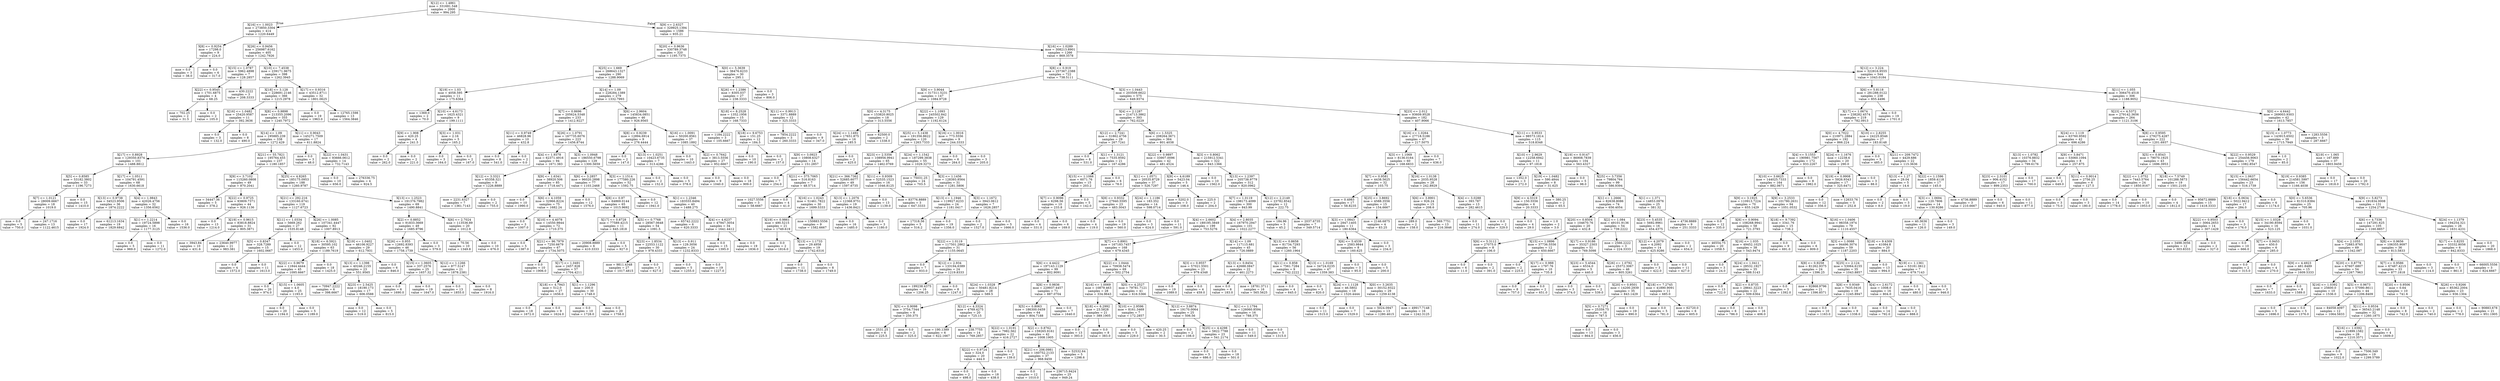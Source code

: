 digraph Tree {
node [shape=box] ;
0 [label="X[12] <= 1.4861\nmse = 331691.548\nsamples = 2000\nvalue = 994.295"] ;
1 [label="X[16] <= 1.0023\nmse = 273850.3304\nsamples = 414\nvalue = 1220.6449"] ;
0 -> 1 [labeldistance=2.5, labelangle=45, headlabel="True"] ;
2 [label="X[8] <= 0.9254\nmse = 17298.0\nsamples = 9\nvalue = 224.0"] ;
1 -> 2 ;
3 [label="mse = 0.0\nsamples = 3\nvalue = 38.0"] ;
2 -> 3 ;
4 [label="mse = 0.0\nsamples = 6\nvalue = 317.0"] ;
2 -> 4 ;
5 [label="X[26] <= 0.9456\nmse = 256987.6162\nsamples = 405\nvalue = 1242.7926"] ;
1 -> 5 ;
6 [label="X[15] <= 1.0787\nmse = 5962.4898\nsamples = 7\nvalue = 128.2857"] ;
5 -> 6 ;
7 [label="X[22] <= 0.9545\nmse = 1701.6875\nsamples = 4\nvalue = 68.25"] ;
6 -> 7 ;
8 [label="mse = 702.25\nsamples = 2\nvalue = 31.5"] ;
7 -> 8 ;
9 [label="mse = 0.0\nsamples = 2\nvalue = 105.0"] ;
7 -> 9 ;
10 [label="mse = 430.2222\nsamples = 3\nvalue = 208.3333"] ;
6 -> 10 ;
11 [label="X[10] <= 7.4538\nmse = 239171.9675\nsamples = 398\nvalue = 1262.3945"] ;
5 -> 11 ;
12 [label="X[18] <= 3.128\nmse = 228691.2146\nsamples = 366\nvalue = 1215.2978"] ;
11 -> 12 ;
13 [label="X[16] <= 1.0482\nmse = 25420.9587\nsamples = 11\nvalue = 392.3636"] ;
12 -> 13 ;
14 [label="mse = 0.0\nsamples = 3\nvalue = 132.0"] ;
13 -> 14 ;
15 [label="mse = 0.0\nsamples = 8\nvalue = 490.0"] ;
13 -> 15 ;
16 [label="X[8] <= 0.9898\nmse = 213355.2096\nsamples = 355\nvalue = 1240.7972"] ;
12 -> 16 ;
17 [label="X[14] <= 1.09\nmse = 195885.239\nsamples = 338\nvalue = 1272.429"] ;
16 -> 17 ;
18 [label="X[17] <= 0.8928\nmse = 129350.8374\nsamples = 101\nvalue = 1488.8812"] ;
17 -> 18 ;
19 [label="X[5] <= 0.8585\nmse = 53182.3802\nsamples = 33\nvalue = 1196.7273"] ;
18 -> 19 ;
20 [label="X[7] <= 1.0121\nmse = 28009.6667\nsamples = 18\nvalue = 1019.0"] ;
19 -> 20 ;
21 [label="mse = 0.0\nsamples = 5\nvalue = 750.0"] ;
20 -> 21 ;
22 [label="mse = 247.1716\nsamples = 13\nvalue = 1122.4615"] ;
20 -> 22 ;
23 [label="mse = 0.0\nsamples = 15\nvalue = 1410.0"] ;
19 -> 23 ;
24 [label="X[17] <= 1.0511\nmse = 104791.4591\nsamples = 68\nvalue = 1630.6618"] ;
18 -> 24 ;
25 [label="X[13] <= 0.9738\nmse = 34523.9506\nsamples = 36\nvalue = 1874.2222"] ;
24 -> 25 ;
26 [label="mse = 0.0\nsamples = 17\nvalue = 1924.0"] ;
25 -> 26 ;
27 [label="mse = 61213.1634\nsamples = 19\nvalue = 1829.6842"] ;
25 -> 27 ;
28 [label="X[4] <= 1.9843\nmse = 42026.4756\nsamples = 32\nvalue = 1356.6562"] ;
24 -> 28 ;
29 [label="X[1] <= 1.2214\nmse = 19724.5898\nsamples = 16\nvalue = 1177.3125"] ;
28 -> 29 ;
30 [label="mse = 0.0\nsamples = 5\nvalue = 969.0"] ;
29 -> 30 ;
31 [label="mse = 0.0\nsamples = 11\nvalue = 1272.0"] ;
29 -> 31 ;
32 [label="mse = 0.0\nsamples = 16\nvalue = 1536.0"] ;
28 -> 32 ;
33 [label="X[21] <= 55.7821\nmse = 195764.455\nsamples = 237\nvalue = 1180.1857"] ;
17 -> 33 ;
34 [label="X[9] <= 3.7102\nmse = 115260.0808\nsamples = 49\nvalue = 870.2041"] ;
33 -> 34 ;
35 [label="mse = 34447.36\nsamples = 5\nvalue = 378.2"] ;
34 -> 35 ;
36 [label="X[22] <= 0.9725\nmse = 93809.7371\nsamples = 44\nvalue = 926.1136"] ;
34 -> 36 ;
37 [label="mse = 0.0\nsamples = 13\nvalue = 1214.0"] ;
36 -> 37 ;
38 [label="X[19] <= 0.9615\nmse = 83818.8824\nsamples = 31\nvalue = 805.3871"] ;
36 -> 38 ;
39 [label="mse = 3943.84\nsamples = 10\nvalue = 431.6"] ;
38 -> 39 ;
40 [label="mse = 23640.9977\nsamples = 21\nvalue = 983.381"] ;
38 -> 40 ;
41 [label="X[25] <= 4.8265\nmse = 185175.0953\nsamples = 188\nvalue = 1260.9787"] ;
33 -> 41 ;
42 [label="X[21] <= 292.216\nmse = 133160.6741\nsamples = 119\nvalue = 1127.6723"] ;
41 -> 42 ;
43 [label="X[11] <= 1.0334\nmse = 5669.262\nsamples = 27\nvalue = 1535.8148"] ;
42 -> 43 ;
44 [label="X[5] <= 0.8347\nmse = 328.7289\nsamples = 15\nvalue = 1602.0667"] ;
43 -> 44 ;
45 [label="mse = 0.0\nsamples = 4\nvalue = 1572.0"] ;
44 -> 45 ;
46 [label="mse = 0.0\nsamples = 11\nvalue = 1613.0"] ;
44 -> 46 ;
47 [label="mse = 0.0\nsamples = 12\nvalue = 1453.0"] ;
43 -> 47 ;
48 [label="X[26] <= 1.0085\nmse = 107341.4447\nsamples = 92\nvalue = 1007.8913"] ;
42 -> 48 ;
49 [label="X[18] <= 6.5921\nmse = 30595.102\nsamples = 63\nvalue = 1189.7619"] ;
48 -> 49 ;
50 [label="X[22] <= 0.9679\nmse = 11844.4444\nsamples = 45\nvalue = 1095.6667"] ;
49 -> 50 ;
51 [label="mse = 0.0\nsamples = 20\nvalue = 974.0"] ;
50 -> 51 ;
52 [label="X[15] <= 1.0605\nmse = 4.0\nsamples = 25\nvalue = 1193.0"] ;
50 -> 52 ;
53 [label="mse = 0.0\nsamples = 20\nvalue = 1194.0"] ;
52 -> 53 ;
54 [label="mse = 0.0\nsamples = 5\nvalue = 1189.0"] ;
52 -> 54 ;
55 [label="mse = 0.0\nsamples = 18\nvalue = 1425.0"] ;
49 -> 55 ;
56 [label="X[19] <= 1.0402\nmse = 46106.9227\nsamples = 29\nvalue = 612.7931"] ;
48 -> 56 ;
57 [label="X[13] <= 1.1398\nmse = 40246.2155\nsamples = 23\nvalue = 551.9565"] ;
56 -> 57 ;
58 [label="mse = 70947.2222\nsamples = 6\nvalue = 398.6667"] ;
57 -> 58 ;
59 [label="X[23] <= 2.5425\nmse = 18190.173\nsamples = 17\nvalue = 606.0588"] ;
57 -> 59 ;
60 [label="mse = 0.0\nsamples = 12\nvalue = 519.0"] ;
59 -> 60 ;
61 [label="mse = 0.0\nsamples = 5\nvalue = 815.0"] ;
59 -> 61 ;
62 [label="mse = 0.0\nsamples = 6\nvalue = 846.0"] ;
56 -> 62 ;
63 [label="X[13] <= 1.2523\nmse = 191376.7982\nsamples = 69\nvalue = 1490.8841"] ;
41 -> 63 ;
64 [label="X[2] <= 0.8852\nmse = 91833.3669\nsamples = 49\nvalue = 1685.9796"] ;
63 -> 64 ;
65 [label="X[26] <= 0.955\nmse = 12692.8393\nsamples = 46\nvalue = 1758.1739"] ;
64 -> 65 ;
66 [label="X[15] <= 1.0605\nmse = 337.2576\nsamples = 25\nvalue = 1657.32"] ;
65 -> 66 ;
67 [label="mse = 0.0\nsamples = 6\nvalue = 1690.0"] ;
66 -> 67 ;
68 [label="mse = 0.0\nsamples = 19\nvalue = 1647.0"] ;
66 -> 68 ;
69 [label="X[12] <= 1.1266\nmse = 877.5147\nsamples = 21\nvalue = 1878.2381"] ;
65 -> 69 ;
70 [label="mse = 0.0\nsamples = 13\nvalue = 1855.0"] ;
69 -> 70 ;
71 [label="mse = 0.0\nsamples = 8\nvalue = 1916.0"] ;
69 -> 71 ;
72 [label="mse = 0.0\nsamples = 3\nvalue = 579.0"] ;
64 -> 72 ;
73 [label="X[6] <= 2.7024\nmse = 113536.89\nsamples = 20\nvalue = 1012.9"] ;
63 -> 73 ;
74 [label="mse = 70.56\nsamples = 10\nvalue = 1349.8"] ;
73 -> 74 ;
75 [label="mse = 0.0\nsamples = 10\nvalue = 676.0"] ;
73 -> 75 ;
76 [label="X[11] <= 0.9043\nmse = 145271.7509\nsamples = 17\nvalue = 611.8824"] ;
16 -> 76 ;
77 [label="mse = 0.0\nsamples = 3\nvalue = 48.0"] ;
76 -> 77 ;
78 [label="X[22] <= 1.0431\nmse = 93666.0612\nsamples = 14\nvalue = 732.7143"] ;
76 -> 78 ;
79 [label="mse = 0.0\nsamples = 10\nvalue = 656.0"] ;
78 -> 79 ;
80 [label="mse = 276336.75\nsamples = 4\nvalue = 924.5"] ;
78 -> 80 ;
81 [label="X[17] <= 0.9316\nmse = 43512.8711\nsamples = 32\nvalue = 1801.0625"] ;
11 -> 81 ;
82 [label="mse = 0.0\nsamples = 19\nvalue = 1963.0"] ;
81 -> 82 ;
83 [label="mse = 12765.1598\nsamples = 13\nvalue = 1564.3846"] ;
81 -> 83 ;
84 [label="X[9] <= 2.6327\nmse = 329925.1394\nsamples = 1586\nvalue = 935.21"] ;
0 -> 84 [labeldistance=2.5, labelangle=-45, headlabel="False"] ;
85 [label="X[20] <= 0.9636\nmse = 330789.3748\nsamples = 320\nvalue = 1195.7375"] ;
84 -> 85 ;
86 [label="X[25] <= 1.669\nmse = 268643.1327\nsamples = 290\nvalue = 1288.9069"] ;
85 -> 86 ;
87 [label="X[19] <= 1.03\nmse = 4058.595\nsamples = 11\nvalue = 175.6364"] ;
86 -> 87 ;
88 [label="mse = 1369.0\nsamples = 2\nvalue = 70.0"] ;
87 -> 88 ;
89 [label="X[10] <= 4.6173\nmse = 1625.4321\nsamples = 9\nvalue = 199.1111"] ;
87 -> 89 ;
90 [label="X[9] <= 1.908\nmse = 420.25\nsamples = 4\nvalue = 241.5"] ;
89 -> 90 ;
91 [label="mse = 0.0\nsamples = 2\nvalue = 262.0"] ;
90 -> 91 ;
92 [label="mse = 0.0\nsamples = 2\nvalue = 221.0"] ;
90 -> 92 ;
93 [label="X[3] <= 1.031\nmse = 2.16\nsamples = 5\nvalue = 165.2"] ;
89 -> 93 ;
94 [label="mse = 0.0\nsamples = 3\nvalue = 164.0"] ;
93 -> 94 ;
95 [label="mse = 0.0\nsamples = 2\nvalue = 167.0"] ;
93 -> 95 ;
96 [label="X[14] <= 1.09\nmse = 228284.1389\nsamples = 279\nvalue = 1332.7993"] ;
86 -> 96 ;
97 [label="X[7] <= 0.8696\nmse = 205624.5348\nsamples = 233\nvalue = 1412.9227"] ;
96 -> 97 ;
98 [label="X[11] <= 0.9749\nmse = 46828.96\nsamples = 10\nvalue = 432.8"] ;
97 -> 98 ;
99 [label="mse = 0.0\nsamples = 8\nvalue = 541.0"] ;
98 -> 99 ;
100 [label="mse = 0.0\nsamples = 2\nvalue = 0.0"] ;
98 -> 100 ;
101 [label="X[26] <= 1.0791\nmse = 167735.6076\nsamples = 223\nvalue = 1456.8744"] ;
97 -> 101 ;
102 [label="X[4] <= 1.9378\nmse = 62371.4916\nsamples = 94\nvalue = 1671.383"] ;
101 -> 102 ;
103 [label="X[12] <= 3.3321\nmse = 65358.321\nsamples = 9\nvalue = 1226.8889"] ;
102 -> 103 ;
104 [label="mse = 2231.6327\nsamples = 7\nvalue = 1361.7143"] ;
103 -> 104 ;
105 [label="mse = 0.0\nsamples = 2\nvalue = 755.0"] ;
103 -> 105 ;
106 [label="X[9] <= 1.6341\nmse = 38920.506\nsamples = 85\nvalue = 1718.4471"] ;
102 -> 106 ;
107 [label="mse = 0.0\nsamples = 10\nvalue = 1990.0"] ;
106 -> 107 ;
108 [label="X[6] <= 4.1059\nmse = 32966.8224\nsamples = 75\nvalue = 1682.24"] ;
106 -> 108 ;
109 [label="mse = 0.0\nsamples = 3\nvalue = 1007.0"] ;
108 -> 109 ;
110 [label="X[10] <= 4.4078\nmse = 14550.9844\nsamples = 72\nvalue = 1710.375"] ;
108 -> 110 ;
111 [label="mse = 0.0\nsamples = 5\nvalue = 1387.0"] ;
110 -> 111 ;
112 [label="X[21] <= 96.7979\nmse = 7250.6679\nsamples = 67\nvalue = 1734.5075"] ;
110 -> 112 ;
113 [label="mse = 0.0\nsamples = 10\nvalue = 1906.0"] ;
112 -> 113 ;
114 [label="X[17] <= 1.0491\nmse = 2457.928\nsamples = 57\nvalue = 1704.4211"] ;
112 -> 114 ;
115 [label="X[18] <= 4.7943\nmse = 512.0\nsamples = 27\nvalue = 1656.0"] ;
114 -> 115 ;
116 [label="mse = 0.0\nsamples = 18\nvalue = 1672.0"] ;
115 -> 116 ;
117 [label="mse = 0.0\nsamples = 9\nvalue = 1624.0"] ;
115 -> 117 ;
118 [label="X[1] <= 1.1296\nmse = 200.0\nsamples = 30\nvalue = 1748.0"] ;
114 -> 118 ;
119 [label="mse = 0.0\nsamples = 10\nvalue = 1728.0"] ;
118 -> 119 ;
120 [label="mse = 0.0\nsamples = 20\nvalue = 1758.0"] ;
118 -> 120 ;
121 [label="X[3] <= 1.0948\nmse = 186550.6798\nsamples = 129\nvalue = 1300.5659"] ;
101 -> 121 ;
122 [label="X[6] <= 3.2857\nmse = 96020.2898\nsamples = 77\nvalue = 1103.2468"] ;
121 -> 122 ;
123 [label="mse = 0.0\nsamples = 12\nvalue = 1576.0"] ;
122 -> 123 ;
124 [label="X[8] <= 0.97\nmse = 64869.0144\nsamples = 65\nvalue = 1015.9692"] ;
122 -> 124 ;
125 [label="X[17] <= 0.8728\nmse = 77589.4215\nsamples = 11\nvalue = 645.1818"] ;
124 -> 125 ;
126 [label="mse = 20908.8889\nsamples = 6\nvalue = 410.3333"] ;
125 -> 126 ;
127 [label="mse = 0.0\nsamples = 5\nvalue = 927.0"] ;
125 -> 127 ;
128 [label="X[5] <= 0.7768\nmse = 28567.0648\nsamples = 54\nvalue = 1091.5"] ;
124 -> 128 ;
129 [label="X[23] <= 1.8534\nmse = 22553.1122\nsamples = 30\nvalue = 978.4333"] ;
128 -> 129 ;
130 [label="mse = 9811.4348\nsamples = 27\nvalue = 1017.4815"] ;
129 -> 130 ;
131 [label="mse = 0.0\nsamples = 3\nvalue = 627.0"] ;
129 -> 131 ;
132 [label="X[13] <= 0.911\nmse = 129.3056\nsamples = 24\nvalue = 1232.8333"] ;
128 -> 132 ;
133 [label="mse = 0.0\nsamples = 5\nvalue = 1255.0"] ;
132 -> 133 ;
134 [label="mse = 0.0\nsamples = 19\nvalue = 1227.0"] ;
132 -> 134 ;
135 [label="X[3] <= 1.1514\nmse = 177580.226\nsamples = 52\nvalue = 1592.75"] ;
121 -> 135 ;
136 [label="mse = 0.0\nsamples = 12\nvalue = 1941.0"] ;
135 -> 136 ;
137 [label="X[1] <= 1.2346\nmse = 183555.8494\nsamples = 40\nvalue = 1488.275"] ;
135 -> 137 ;
138 [label="mse = 65742.2222\nsamples = 6\nvalue = 620.3333"] ;
137 -> 138 ;
139 [label="X[4] <= 4.6237\nmse = 47947.3054\nsamples = 34\nvalue = 1641.4412"] ;
137 -> 139 ;
140 [label="mse = 0.0\nsamples = 15\nvalue = 1395.0"] ;
139 -> 140 ;
141 [label="mse = 0.0\nsamples = 19\nvalue = 1836.0"] ;
139 -> 141 ;
142 [label="X[6] <= 2.9604\nmse = 145834.0851\nsamples = 46\nvalue = 926.9565"] ;
96 -> 142 ;
143 [label="X[8] <= 0.9239\nmse = 12894.6914\nsamples = 9\nvalue = 276.4444"] ;
142 -> 143 ;
144 [label="mse = 0.0\nsamples = 2\nvalue = 147.0"] ;
143 -> 144 ;
145 [label="X[13] <= 1.0251\nmse = 10423.6735\nsamples = 7\nvalue = 313.4286"] ;
143 -> 145 ;
146 [label="mse = 0.0\nsamples = 2\nvalue = 152.0"] ;
145 -> 146 ;
147 [label="mse = 0.0\nsamples = 5\nvalue = 378.0"] ;
145 -> 147 ;
148 [label="X[16] <= 1.0091\nmse = 50200.8561\nsamples = 37\nvalue = 1085.1892"] ;
142 -> 148 ;
149 [label="mse = 0.0\nsamples = 10\nvalue = 1443.0"] ;
148 -> 149 ;
150 [label="X[2] <= 0.7642\nmse = 3813.5556\nsamples = 27\nvalue = 952.6667"] ;
148 -> 150 ;
151 [label="mse = 0.0\nsamples = 9\nvalue = 1040.0"] ;
150 -> 151 ;
152 [label="mse = 0.0\nsamples = 18\nvalue = 909.0"] ;
150 -> 152 ;
153 [label="X[0] <= 5.3639\nmse = 36476.6233\nsamples = 30\nvalue = 295.1"] ;
85 -> 153 ;
154 [label="X[26] <= 1.2386\nmse = 8305.037\nsamples = 27\nvalue = 238.3333"] ;
153 -> 154 ;
155 [label="X[18] <= 8.2528\nmse = 1352.1956\nsamples = 15\nvalue = 168.7333"] ;
154 -> 155 ;
156 [label="mse = 1184.2222\nsamples = 3\nvalue = 105.6667"] ;
155 -> 156 ;
157 [label="X[18] <= 9.6753\nmse = 151.25\nsamples = 12\nvalue = 184.5"] ;
155 -> 157 ;
158 [label="mse = 0.0\nsamples = 10\nvalue = 190.0"] ;
157 -> 158 ;
159 [label="mse = 0.0\nsamples = 2\nvalue = 157.0"] ;
157 -> 159 ;
160 [label="X[11] <= 0.9913\nmse = 3371.8889\nsamples = 12\nvalue = 325.3333"] ;
154 -> 160 ;
161 [label="mse = 7854.2222\nsamples = 3\nvalue = 260.3333"] ;
160 -> 161 ;
162 [label="mse = 0.0\nsamples = 9\nvalue = 347.0"] ;
160 -> 162 ;
163 [label="mse = 0.0\nsamples = 3\nvalue = 806.0"] ;
153 -> 163 ;
164 [label="X[16] <= 1.0289\nmse = 308213.8901\nsamples = 1266\nvalue = 869.3578"] ;
84 -> 164 ;
165 [label="X[8] <= 0.919\nmse = 257367.2388\nsamples = 722\nvalue = 738.5111"] ;
164 -> 165 ;
166 [label="X[9] <= 3.9044\nmse = 317311.5231\nsamples = 147\nvalue = 1084.9728"] ;
165 -> 166 ;
167 [label="X[0] <= 4.3175\nmse = 153820.8025\nsamples = 18\nvalue = 313.5556"] ;
166 -> 167 ;
168 [label="X[24] <= 1.1492\nmse = 17651.875\nsamples = 16\nvalue = 185.5"] ;
167 -> 168 ;
169 [label="X[9] <= 3.0923\nmse = 10808.6327\nsamples = 14\nvalue = 151.2857"] ;
168 -> 169 ;
170 [label="mse = 0.0\nsamples = 7\nvalue = 254.0"] ;
169 -> 170 ;
171 [label="X[21] <= 375.7065\nmse = 516.8163\nsamples = 7\nvalue = 48.5714"] ;
169 -> 171 ;
172 [label="mse = 1027.5556\nsamples = 3\nvalue = 58.6667"] ;
171 -> 172 ;
173 [label="mse = 0.0\nsamples = 4\nvalue = 41.0"] ;
171 -> 173 ;
174 [label="mse = 0.0\nsamples = 2\nvalue = 425.0"] ;
168 -> 174 ;
175 [label="mse = 62500.0\nsamples = 2\nvalue = 1338.0"] ;
167 -> 175 ;
176 [label="X[22] <= 1.1093\nmse = 245502.842\nsamples = 129\nvalue = 1192.6124"] ;
166 -> 176 ;
177 [label="X[25] <= 5.1438\nmse = 191356.8622\nsamples = 120\nvalue = 1263.7333"] ;
176 -> 177 ;
178 [label="X[23] <= 2.5356\nmse = 108956.9941\nsamples = 65\nvalue = 1462.0769"] ;
177 -> 178 ;
179 [label="X[21] <= 366.7362\nmse = 52685.6077\nsamples = 49\nvalue = 1597.6735"] ;
178 -> 179 ;
180 [label="X[16] <= 1.0243\nmse = 51461.7822\nsamples = 30\nvalue = 1699.5333"] ;
179 -> 180 ;
181 [label="X[19] <= 0.9861\nmse = 490.5215\nsamples = 21\nvalue = 1749.619"] ;
180 -> 181 ;
182 [label="mse = 0.0\nsamples = 2\nvalue = 1816.0"] ;
181 -> 182 ;
183 [label="X[13] <= 1.1733\nmse = 29.4958\nsamples = 19\nvalue = 1742.6316"] ;
181 -> 183 ;
184 [label="mse = 0.0\nsamples = 11\nvalue = 1738.0"] ;
183 -> 184 ;
185 [label="mse = 0.0\nsamples = 8\nvalue = 1749.0"] ;
183 -> 185 ;
186 [label="mse = 150883.5556\nsamples = 9\nvalue = 1582.6667"] ;
180 -> 186 ;
187 [label="X[13] <= 1.2076\nmse = 12368.9751\nsamples = 19\nvalue = 1436.8421"] ;
179 -> 187 ;
188 [label="mse = 0.0\nsamples = 16\nvalue = 1485.0"] ;
187 -> 188 ;
189 [label="mse = 0.0\nsamples = 3\nvalue = 1180.0"] ;
187 -> 189 ;
190 [label="X[11] <= 0.9309\nmse = 52535.1523\nsamples = 16\nvalue = 1046.8125"] ;
178 -> 190 ;
191 [label="mse = 0.0\nsamples = 13\nvalue = 1139.0"] ;
190 -> 191 ;
192 [label="mse = 83776.8889\nsamples = 3\nvalue = 647.3333"] ;
190 -> 192 ;
193 [label="X[24] <= 1.1542\nmse = 187299.3838\nsamples = 55\nvalue = 1029.3273"] ;
177 -> 193 ;
194 [label="mse = 75031.25\nsamples = 24\nvalue = 703.5"] ;
193 -> 194 ;
195 [label="X[3] <= 1.1456\nmse = 128393.8564\nsamples = 31\nvalue = 1281.5806"] ;
193 -> 195 ;
196 [label="X[13] <= 1.1946\nmse = 119927.6233\nsamples = 24\nvalue = 1181.0417"] ;
195 -> 196 ;
197 [label="mse = 17318.56\nsamples = 5\nvalue = 516.2"] ;
196 -> 197 ;
198 [label="mse = 0.0\nsamples = 19\nvalue = 1356.0"] ;
196 -> 198 ;
199 [label="X[3] <= 1.1672\nmse = 3943.0612\nsamples = 7\nvalue = 1626.2857"] ;
195 -> 199 ;
200 [label="mse = 0.0\nsamples = 2\nvalue = 1527.0"] ;
199 -> 200 ;
201 [label="mse = 0.0\nsamples = 5\nvalue = 1666.0"] ;
199 -> 201 ;
202 [label="X[16] <= 1.0016\nmse = 773.5556\nsamples = 9\nvalue = 244.3333"] ;
176 -> 202 ;
203 [label="mse = 0.0\nsamples = 6\nvalue = 264.0"] ;
202 -> 203 ;
204 [label="mse = 0.0\nsamples = 3\nvalue = 205.0"] ;
202 -> 204 ;
205 [label="X[3] <= 1.0443\nmse = 203509.6622\nsamples = 575\nvalue = 649.9374"] ;
165 -> 205 ;
206 [label="X[4] <= 2.1287\nmse = 214713.3862\nsamples = 393\nvalue = 762.0229"] ;
205 -> 206 ;
207 [label="X[12] <= 2.7241\nmse = 31862.4756\nsamples = 29\nvalue = 267.7241"] ;
206 -> 207 ;
208 [label="mse = 0.0\nsamples = 8\nvalue = 531.0"] ;
207 -> 208 ;
209 [label="X[1] <= 1.3121\nmse = 7535.9592\nsamples = 21\nvalue = 167.4286"] ;
207 -> 209 ;
210 [label="X[15] <= 1.1066\nmse = 6071.76\nsamples = 15\nvalue = 203.2"] ;
209 -> 210 ;
211 [label="X[7] <= 0.9096\nmse = 6298.56\nsamples = 10\nvalue = 233.8"] ;
210 -> 211 ;
212 [label="mse = 0.0\nsamples = 4\nvalue = 331.0"] ;
211 -> 212 ;
213 [label="mse = 0.0\nsamples = 6\nvalue = 169.0"] ;
211 -> 213 ;
214 [label="mse = 0.0\nsamples = 5\nvalue = 142.0"] ;
210 -> 214 ;
215 [label="mse = 0.0\nsamples = 6\nvalue = 78.0"] ;
209 -> 215 ;
216 [label="X[6] <= 1.5325\nmse = 208264.3671\nsamples = 364\nvalue = 801.4038"] ;
206 -> 216 ;
217 [label="X[22] <= 0.9897\nmse = 33907.0096\nsamples = 42\nvalue = 481.4524"] ;
216 -> 217 ;
218 [label="X[1] <= 1.0571\nmse = 20535.8729\nsamples = 37\nvalue = 526.7297"] ;
217 -> 218 ;
219 [label="X[8] <= 0.9332\nmse = 27940.5595\nsamples = 23\nvalue = 483.3043"] ;
218 -> 219 ;
220 [label="mse = 0.0\nsamples = 4\nvalue = 119.0"] ;
219 -> 220 ;
221 [label="mse = 0.0\nsamples = 19\nvalue = 560.0"] ;
219 -> 221 ;
222 [label="X[24] <= 1.1186\nmse = 183.352\nsamples = 14\nvalue = 598.0714"] ;
218 -> 222 ;
223 [label="mse = 0.0\nsamples = 3\nvalue = 624.0"] ;
222 -> 223 ;
224 [label="mse = 0.0\nsamples = 11\nvalue = 591.0"] ;
222 -> 224 ;
225 [label="X[9] <= 4.6189\nmse = 5423.04\nsamples = 5\nvalue = 146.4"] ;
217 -> 225 ;
226 [label="mse = 5202.0\nsamples = 3\nvalue = 108.0"] ;
225 -> 226 ;
227 [label="mse = 225.0\nsamples = 2\nvalue = 204.0"] ;
225 -> 227 ;
228 [label="X[3] <= 0.8062\nmse = 215912.5341\nsamples = 322\nvalue = 843.1366"] ;
216 -> 228 ;
229 [label="mse = 0.0\nsamples = 10\nvalue = 1562.0"] ;
228 -> 229 ;
230 [label="X[13] <= 1.2397\nmse = 205738.9779\nsamples = 312\nvalue = 820.0962"] ;
228 -> 230 ;
231 [label="X[7] <= 1.0119\nmse = 198173.4099\nsamples = 300\nvalue = 843.99"] ;
230 -> 231 ;
232 [label="X[4] <= 2.6602\nmse = 189195.3849\nsamples = 199\nvalue = 753.5276"] ;
231 -> 232 ;
233 [label="X[22] <= 1.0119\nmse = 117501.2862\nsamples = 31\nvalue = 1155.0645"] ;
232 -> 233 ;
234 [label="mse = 0.0\nsamples = 7\nvalue = 933.0"] ;
233 -> 234 ;
235 [label="X[12] <= 2.934\nmse = 133194.6389\nsamples = 24\nvalue = 1219.8333"] ;
233 -> 235 ;
236 [label="mse = 199238.4375\nsamples = 16\nvalue = 1206.25"] ;
235 -> 236 ;
237 [label="mse = 0.0\nsamples = 8\nvalue = 1247.0"] ;
235 -> 237 ;
238 [label="X[7] <= 0.8901\nmse = 167183.7457\nsamples = 168\nvalue = 679.4345"] ;
232 -> 238 ;
239 [label="X[6] <= 4.4422\nmse = 197143.1129\nsamples = 99\nvalue = 802.9091"] ;
238 -> 239 ;
240 [label="X[24] <= 1.0328\nmse = 50481.8214\nsamples = 28\nvalue = 589.5"] ;
239 -> 240 ;
241 [label="X[5] <= 0.9098\nmse = 3754.7344\nsamples = 8\nvalue = 250.375"] ;
240 -> 241 ;
242 [label="mse = 2531.25\nsamples = 6\nvalue = 225.5"] ;
241 -> 242 ;
243 [label="mse = 0.0\nsamples = 2\nvalue = 325.0"] ;
241 -> 243 ;
244 [label="X[12] <= 4.3324\nmse = 4769.4275\nsamples = 20\nvalue = 725.15"] ;
240 -> 244 ;
245 [label="mse = 190.1389\nsamples = 6\nvalue = 622.1667"] ;
244 -> 245 ;
246 [label="mse = 238.7755\nsamples = 14\nvalue = 769.2857"] ;
244 -> 246 ;
247 [label="X[8] <= 0.9836\nmse = 229937.4457\nsamples = 71\nvalue = 887.0704"] ;
239 -> 247 ;
248 [label="X[5] <= 0.8063\nmse = 186300.0459\nsamples = 64\nvalue = 804.7188"] ;
247 -> 248 ;
249 [label="X[22] <= 1.0191\nmse = 7982.562\nsamples = 22\nvalue = 416.2727"] ;
248 -> 249 ;
250 [label="X[22] <= 0.9724\nmse = 324.0\nsamples = 20\nvalue = 444.0"] ;
249 -> 250 ;
251 [label="mse = 0.0\nsamples = 2\nvalue = 498.0"] ;
250 -> 251 ;
252 [label="mse = 0.0\nsamples = 18\nvalue = 438.0"] ;
250 -> 252 ;
253 [label="mse = 0.0\nsamples = 2\nvalue = 139.0"] ;
249 -> 253 ;
254 [label="X[2] <= 0.8762\nmse = 159265.9161\nsamples = 42\nvalue = 1008.1905"] ;
248 -> 254 ;
255 [label="X[21] <= 206.0981\nmse = 160752.2133\nsamples = 37\nvalue = 968.9459"] ;
254 -> 255 ;
256 [label="mse = 0.0\nsamples = 12\nvalue = 1010.0"] ;
255 -> 256 ;
257 [label="mse = 236715.9424\nsamples = 25\nvalue = 949.24"] ;
255 -> 257 ;
258 [label="mse = 52532.64\nsamples = 5\nvalue = 1298.6"] ;
254 -> 258 ;
259 [label="mse = 0.0\nsamples = 7\nvalue = 1640.0"] ;
247 -> 259 ;
260 [label="X[22] <= 1.0444\nmse = 70938.5474\nsamples = 69\nvalue = 502.2754"] ;
238 -> 260 ;
261 [label="X[16] <= 1.0069\nmse = 10879.463\nsamples = 28\nvalue = 334.9643"] ;
260 -> 261 ;
262 [label="X[18] <= 6.2992\nmse = 23.5828\nsamples = 21\nvalue = 389.1905"] ;
261 -> 262 ;
263 [label="mse = 0.0\nsamples = 13\nvalue = 393.0"] ;
262 -> 263 ;
264 [label="mse = 0.0\nsamples = 8\nvalue = 383.0"] ;
262 -> 264 ;
265 [label="X[10] <= 2.9596\nmse = 8161.3469\nsamples = 7\nvalue = 172.2857"] ;
261 -> 265 ;
266 [label="mse = 0.0\nsamples = 5\nvalue = 229.0"] ;
265 -> 266 ;
267 [label="mse = 420.25\nsamples = 2\nvalue = 30.5"] ;
265 -> 267 ;
268 [label="X[0] <= 4.2527\nmse = 79781.7121\nsamples = 41\nvalue = 616.5366"] ;
260 -> 268 ;
269 [label="X[12] <= 3.8874\nmse = 19170.0064\nsamples = 25\nvalue = 506.56"] ;
268 -> 269 ;
270 [label="mse = 0.0\nsamples = 2\nvalue = 108.0"] ;
269 -> 270 ;
271 [label="X[25] <= 4.4298\nmse = 5822.7788\nsamples = 23\nvalue = 541.2174"] ;
269 -> 271 ;
272 [label="mse = 0.0\nsamples = 5\nvalue = 686.0"] ;
271 -> 272 ;
273 [label="mse = 0.0\nsamples = 18\nvalue = 501.0"] ;
271 -> 273 ;
274 [label="X[1] <= 1.1794\nmse = 126060.8594\nsamples = 16\nvalue = 788.375"] ;
268 -> 274 ;
275 [label="mse = 0.0\nsamples = 11\nvalue = 549.0"] ;
274 -> 275 ;
276 [label="mse = 0.0\nsamples = 5\nvalue = 1315.0"] ;
274 -> 276 ;
277 [label="X[4] <= 2.8035\nmse = 167970.2947\nsamples = 101\nvalue = 1022.2277"] ;
231 -> 277 ;
278 [label="X[14] <= 1.09\nmse = 117115.681\nsamples = 45\nvalue = 726.0889"] ;
277 -> 278 ;
279 [label="X[3] <= 0.9557\nmse = 57021.5501\nsamples = 23\nvalue = 979.4348"] ;
278 -> 279 ;
280 [label="mse = 0.0\nsamples = 19\nvalue = 1089.0"] ;
279 -> 280 ;
281 [label="mse = 0.0\nsamples = 4\nvalue = 459.0"] ;
279 -> 281 ;
282 [label="X[13] <= 0.8454\nmse = 42688.0847\nsamples = 22\nvalue = 461.2273"] ;
278 -> 282 ;
283 [label="mse = 0.0\nsamples = 6\nvalue = 183.0"] ;
282 -> 283 ;
284 [label="mse = 18781.3711\nsamples = 16\nvalue = 565.5625"] ;
282 -> 284 ;
285 [label="X[13] <= 0.8658\nmse = 81734.7293\nsamples = 56\nvalue = 1260.1964"] ;
277 -> 285 ;
286 [label="X[11] <= 0.858\nmse = 7561.7284\nsamples = 9\nvalue = 742.2222"] ;
285 -> 286 ;
287 [label="mse = 0.0\nsamples = 4\nvalue = 645.0"] ;
286 -> 287 ;
288 [label="mse = 0.0\nsamples = 5\nvalue = 820.0"] ;
286 -> 288 ;
289 [label="X[13] <= 1.0169\nmse = 34724.0235\nsamples = 47\nvalue = 1359.383"] ;
285 -> 289 ;
290 [label="X[24] <= 1.1128\nmse = 46.5802\nsamples = 18\nvalue = 1520.4444"] ;
289 -> 290 ;
291 [label="mse = 0.0\nsamples = 11\nvalue = 1515.0"] ;
290 -> 291 ;
292 [label="mse = 0.0\nsamples = 7\nvalue = 1529.0"] ;
290 -> 292 ;
293 [label="X[0] <= 3.2635\nmse = 30152.9322\nsamples = 29\nvalue = 1259.4138"] ;
289 -> 293 ;
294 [label="mse = 5024.0947\nsamples = 13\nvalue = 1280.4615"] ;
293 -> 294 ;
295 [label="mse = 49917.7148\nsamples = 16\nvalue = 1242.3125"] ;
293 -> 295 ;
296 [label="X[12] <= 2.2149\nmse = 23782.8542\nsamples = 12\nvalue = 222.75"] ;
230 -> 296 ;
297 [label="mse = 184.96\nsamples = 5\nvalue = 45.2"] ;
296 -> 297 ;
298 [label="mse = 2037.6735\nsamples = 7\nvalue = 349.5714"] ;
296 -> 298 ;
299 [label="X[23] <= 2.012\nmse = 93609.9528\nsamples = 182\nvalue = 407.9066"] ;
205 -> 299 ;
300 [label="X[16] <= 1.0264\nmse = 27718.5186\nsamples = 67\nvalue = 217.5075"] ;
299 -> 300 ;
301 [label="X[3] <= 1.1069\nmse = 8136.0164\nsamples = 60\nvalue = 168.6833"] ;
300 -> 301 ;
302 [label="X[7] <= 0.9581\nmse = 4438.5625\nsamples = 32\nvalue = 103.75"] ;
301 -> 302 ;
303 [label="mse = 0.4983\nsamples = 17\nvalue = 58.8235"] ;
302 -> 303 ;
304 [label="X[25] <= 3.8692\nmse = 4588.3556\nsamples = 15\nvalue = 154.6667"] ;
302 -> 304 ;
305 [label="X[3] <= 1.0843\nmse = 2947.1405\nsamples = 11\nvalue = 180.6364"] ;
304 -> 305 ;
306 [label="X[6] <= 5.4539\nmse = 2583.9844\nsamples = 8\nvalue = 160.625"] ;
305 -> 306 ;
307 [label="mse = 0.0\nsamples = 3\nvalue = 95.0"] ;
306 -> 307 ;
308 [label="mse = 0.0\nsamples = 5\nvalue = 200.0"] ;
306 -> 308 ;
309 [label="mse = 0.0\nsamples = 3\nvalue = 234.0"] ;
305 -> 309 ;
310 [label="mse = 2146.6875\nsamples = 4\nvalue = 83.25"] ;
304 -> 310 ;
311 [label="X[16] <= 1.0138\nmse = 2035.9528\nsamples = 28\nvalue = 242.8929"] ;
301 -> 311 ;
312 [label="X[6] <= 3.8901\nmse = 926.24\nsamples = 15\nvalue = 208.6"] ;
311 -> 312 ;
313 [label="mse = 289.0\nsamples = 2\nvalue = 158.0"] ;
312 -> 313 ;
314 [label="mse = 569.7751\nsamples = 13\nvalue = 216.3846"] ;
312 -> 314 ;
315 [label="X[4] <= 3.0288\nmse = 393.787\nsamples = 13\nvalue = 282.4615"] ;
311 -> 315 ;
316 [label="mse = 0.0\nsamples = 11\nvalue = 274.0"] ;
315 -> 316 ;
317 [label="mse = 0.0\nsamples = 2\nvalue = 329.0"] ;
315 -> 317 ;
318 [label="mse = 0.0\nsamples = 7\nvalue = 636.0"] ;
300 -> 318 ;
319 [label="X[11] <= 0.9533\nmse = 98573.1814\nsamples = 115\nvalue = 518.8348"] ;
299 -> 319 ;
320 [label="X[10] <= 2.9629\nmse = 12258.6942\nsamples = 11\nvalue = 97.1818"] ;
319 -> 320 ;
321 [label="mse = 1352.0\nsamples = 3\nvalue = 272.0"] ;
320 -> 321 ;
322 [label="X[19] <= 1.0482\nmse = 590.4844\nsamples = 8\nvalue = 31.625"] ;
320 -> 322 ;
323 [label="X[9] <= 4.3319\nmse = 150.5556\nsamples = 6\nvalue = 20.3333"] ;
322 -> 323 ;
324 [label="mse = 0.0\nsamples = 4\nvalue = 29.0"] ;
323 -> 324 ;
325 [label="mse = 1.0\nsamples = 2\nvalue = 3.0"] ;
323 -> 325 ;
326 [label="mse = 380.25\nsamples = 2\nvalue = 65.5"] ;
322 -> 326 ;
327 [label="X[19] <= 0.9147\nmse = 86908.7839\nsamples = 104\nvalue = 563.4327"] ;
319 -> 327 ;
328 [label="mse = 0.0\nsamples = 5\nvalue = 98.0"] ;
327 -> 328 ;
329 [label="X[25] <= 3.7356\nmse = 79804.764\nsamples = 99\nvalue = 586.9394"] ;
327 -> 329 ;
330 [label="X[1] <= 1.2666\nmse = 82638.8086\nsamples = 74\nvalue = 656.4054"] ;
329 -> 330 ;
331 [label="X[20] <= 0.8504\nmse = 104670.76\nsamples = 20\nvalue = 432.8"] ;
330 -> 331 ;
332 [label="X[6] <= 5.3112\nmse = 27075.0\nsamples = 8\nvalue = 106.0"] ;
331 -> 332 ;
333 [label="mse = 0.0\nsamples = 6\nvalue = 11.0"] ;
332 -> 333 ;
334 [label="mse = 0.0\nsamples = 2\nvalue = 391.0"] ;
332 -> 334 ;
335 [label="X[15] <= 1.0896\nmse = 37736.5556\nsamples = 12\nvalue = 650.6667"] ;
331 -> 335 ;
336 [label="mse = 0.0\nsamples = 2\nvalue = 225.0"] ;
335 -> 336 ;
337 [label="X[17] <= 0.988\nmse = 1797.76\nsamples = 10\nvalue = 735.8"] ;
335 -> 337 ;
338 [label="mse = 0.0\nsamples = 8\nvalue = 757.0"] ;
337 -> 338 ;
339 [label="mse = 0.0\nsamples = 2\nvalue = 651.0"] ;
337 -> 339 ;
340 [label="X[2] <= 1.084\nmse = 49101.9136\nsamples = 54\nvalue = 739.2222"] ;
330 -> 340 ;
341 [label="X[17] <= 0.9186\nmse = 35327.2303\nsamples = 51\nvalue = 769.5098"] ;
340 -> 341 ;
342 [label="X[23] <= 5.4544\nmse = 6534.0\nsamples = 5\nvalue = 440.0"] ;
341 -> 342 ;
343 [label="mse = 0.0\nsamples = 3\nvalue = 374.0"] ;
342 -> 343 ;
344 [label="mse = 0.0\nsamples = 2\nvalue = 539.0"] ;
342 -> 344 ;
345 [label="X[26] <= 1.0792\nmse = 25372.3067\nsamples = 46\nvalue = 805.3261"] ;
341 -> 345 ;
346 [label="X[20] <= 0.9501\nmse = 14200.2939\nsamples = 35\nvalue = 843.1429"] ;
345 -> 346 ;
347 [label="X[5] <= 0.7271\nmse = 25359.75\nsamples = 16\nvalue = 787.5"] ;
346 -> 347 ;
348 [label="mse = 0.0\nsamples = 13\nvalue = 864.0"] ;
347 -> 348 ;
349 [label="mse = 0.0\nsamples = 3\nvalue = 456.0"] ;
347 -> 349 ;
350 [label="mse = 0.0\nsamples = 19\nvalue = 890.0"] ;
346 -> 350 ;
351 [label="X[18] <= 7.2745\nmse = 41890.9091\nsamples = 11\nvalue = 685.0"] ;
345 -> 351 ;
352 [label="mse = 0.0\nsamples = 5\nvalue = 781.0"] ;
351 -> 352 ;
353 [label="mse = 62720.0\nsamples = 6\nvalue = 605.0"] ;
351 -> 353 ;
354 [label="mse = 2566.2222\nsamples = 3\nvalue = 224.3333"] ;
340 -> 354 ;
355 [label="X[1] <= 1.371\nmse = 14853.0976\nsamples = 25\nvalue = 381.32"] ;
329 -> 355 ;
356 [label="X[23] <= 5.4535\nmse = 5692.9961\nsamples = 16\nvalue = 454.4375"] ;
355 -> 356 ;
357 [label="X[12] <= 4.2079\nmse = 4.2092\nsamples = 14\nvalue = 425.9286"] ;
356 -> 357 ;
358 [label="mse = 0.0\nsamples = 3\nvalue = 422.0"] ;
357 -> 358 ;
359 [label="mse = 0.0\nsamples = 11\nvalue = 427.0"] ;
357 -> 359 ;
360 [label="mse = 0.0\nsamples = 2\nvalue = 654.0"] ;
356 -> 360 ;
361 [label="mse = 4736.8889\nsamples = 9\nvalue = 251.3333"] ;
355 -> 361 ;
362 [label="X[12] <= 3.224\nmse = 322816.9555\nsamples = 544\nvalue = 1043.0184"] ;
164 -> 362 ;
363 [label="X[6] <= 5.8118\nmse = 281288.0122\nsamples = 238\nvalue = 855.4496"] ;
362 -> 363 ;
364 [label="X[17] <= 1.0674\nmse = 238282.4574\nsamples = 219\nvalue = 782.0913"] ;
363 -> 364 ;
365 [label="X[0] <= 4.7022\nmse = 210971.2884\nsamples = 192\nvalue = 866.224"] ;
364 -> 365 ;
366 [label="X[4] <= 5.1553\nmse = 190981.7567\nsamples = 172\nvalue = 933.2267"] ;
365 -> 366 ;
367 [label="X[10] <= 3.6625\nmse = 144025.7333\nsamples = 164\nvalue = 882.0671"] ;
366 -> 367 ;
368 [label="X[9] <= 3.1925\nmse = 110913.7224\nsamples = 70\nvalue = 655.1429"] ;
367 -> 368 ;
369 [label="mse = 0.0\nsamples = 12\nvalue = 335.0"] ;
368 -> 369 ;
370 [label="X[8] <= 0.9094\nmse = 108268.9941\nsamples = 58\nvalue = 721.3793"] ;
368 -> 370 ;
371 [label="mse = 46554.75\nsamples = 20\nvalue = 1058.5"] ;
370 -> 371 ;
372 [label="X[16] <= 1.035\nmse = 49452.1025\nsamples = 38\nvalue = 543.9474"] ;
370 -> 372 ;
373 [label="mse = 0.0\nsamples = 3\nvalue = 24.0"] ;
372 -> 373 ;
374 [label="X[24] <= 1.0411\nmse = 28532.1927\nsamples = 35\nvalue = 588.5143"] ;
372 -> 374 ;
375 [label="mse = 0.0\nsamples = 13\nvalue = 722.0"] ;
374 -> 375 ;
376 [label="X[2] <= 0.8735\nmse = 28641.3223\nsamples = 22\nvalue = 509.6364"] ;
374 -> 376 ;
377 [label="mse = 0.0\nsamples = 6\nvalue = 786.0"] ;
376 -> 377 ;
378 [label="mse = 0.0\nsamples = 16\nvalue = 406.0"] ;
376 -> 378 ;
379 [label="X[9] <= 3.2533\nmse = 101780.2631\nsamples = 94\nvalue = 1051.0532"] ;
367 -> 379 ;
380 [label="X[18] <= 9.7392\nmse = 3341.76\nsamples = 15\nvalue = 738.2"] ;
379 -> 380 ;
381 [label="mse = 0.0\nsamples = 9\nvalue = 691.0"] ;
380 -> 381 ;
382 [label="mse = 0.0\nsamples = 6\nvalue = 809.0"] ;
380 -> 382 ;
383 [label="X[16] <= 1.0406\nmse = 98358.1974\nsamples = 79\nvalue = 1110.4557"] ;
379 -> 383 ;
384 [label="X[3] <= 1.0088\nmse = 94496.3074\nsamples = 59\nvalue = 1187.2203"] ;
383 -> 384 ;
385 [label="X[8] <= 0.9258\nmse = 81262.9375\nsamples = 24\nvalue = 1396.25"] ;
384 -> 385 ;
386 [label="mse = 0.0\nsamples = 3\nvalue = 1392.0"] ;
385 -> 386 ;
387 [label="mse = 92868.9796\nsamples = 21\nvalue = 1396.8571"] ;
385 -> 387 ;
388 [label="X[25] <= 2.124\nmse = 53064.6155\nsamples = 35\nvalue = 1043.8857"] ;
384 -> 388 ;
389 [label="X[8] <= 0.9349\nmse = 7635.0416\nsamples = 19\nvalue = 1245.8947"] ;
388 -> 389 ;
390 [label="mse = 0.0\nsamples = 10\nvalue = 1163.0"] ;
389 -> 390 ;
391 [label="mse = 0.0\nsamples = 9\nvalue = 1338.0"] ;
389 -> 391 ;
392 [label="X[4] <= 2.6172\nmse = 1008.0\nsamples = 16\nvalue = 804.0"] ;
388 -> 392 ;
393 [label="mse = 0.0\nsamples = 14\nvalue = 792.0"] ;
392 -> 393 ;
394 [label="mse = 0.0\nsamples = 2\nvalue = 888.0"] ;
392 -> 394 ;
395 [label="X[18] <= 9.4309\nmse = 41084.8\nsamples = 20\nvalue = 884.0"] ;
383 -> 395 ;
396 [label="mse = 0.0\nsamples = 13\nvalue = 994.0"] ;
395 -> 396 ;
397 [label="X[19] <= 1.1361\nmse = 53181.0612\nsamples = 7\nvalue = 679.7143"] ;
395 -> 397 ;
398 [label="mse = 0.0\nsamples = 4\nvalue = 480.0"] ;
397 -> 398 ;
399 [label="mse = 0.0\nsamples = 3\nvalue = 946.0"] ;
397 -> 399 ;
400 [label="mse = 0.0\nsamples = 8\nvalue = 1982.0"] ;
366 -> 400 ;
401 [label="X[24] <= 1.1676\nmse = 12238.6\nsamples = 20\nvalue = 290.0"] ;
365 -> 401 ;
402 [label="X[19] <= 0.9908\nmse = 5926.9343\nsamples = 17\nvalue = 325.6471"] ;
401 -> 402 ;
403 [label="mse = 0.0\nsamples = 12\nvalue = 356.0"] ;
402 -> 403 ;
404 [label="mse = 12633.76\nsamples = 5\nvalue = 252.8"] ;
402 -> 404 ;
405 [label="mse = 0.0\nsamples = 3\nvalue = 88.0"] ;
401 -> 405 ;
406 [label="X[10] <= 2.8255\nmse = 24225.8546\nsamples = 27\nvalue = 183.8148"] ;
364 -> 406 ;
407 [label="mse = 0.0\nsamples = 5\nvalue = 485.0"] ;
406 -> 407 ;
408 [label="X[21] <= 209.7472\nmse = 4429.686\nsamples = 22\nvalue = 115.3636"] ;
406 -> 408 ;
409 [label="X[13] <= 1.27\nmse = 29.04\nsamples = 5\nvalue = 14.6"] ;
408 -> 409 ;
410 [label="mse = 0.0\nsamples = 2\nvalue = 8.0"] ;
409 -> 410 ;
411 [label="mse = 0.0\nsamples = 3\nvalue = 19.0"] ;
409 -> 411 ;
412 [label="X[22] <= 1.1596\nmse = 1859.4118\nsamples = 17\nvalue = 145.0"] ;
408 -> 412 ;
413 [label="X[3] <= 1.0694\nmse = 120.7806\nsamples = 14\nvalue = 130.9286"] ;
412 -> 413 ;
414 [label="mse = 40.3636\nsamples = 11\nvalue = 126.0"] ;
413 -> 414 ;
415 [label="mse = 0.0\nsamples = 3\nvalue = 149.0"] ;
413 -> 415 ;
416 [label="mse = 4736.8889\nsamples = 3\nvalue = 210.6667"] ;
412 -> 416 ;
417 [label="mse = 0.0\nsamples = 19\nvalue = 1701.0"] ;
363 -> 417 ;
418 [label="X[11] <= 1.055\nmse = 306470.4518\nsamples = 306\nvalue = 1188.9052"] ;
362 -> 418 ;
419 [label="X[23] <= 4.5372\nmse = 279142.3656\nsamples = 264\nvalue = 1121.3106"] ;
418 -> 419 ;
420 [label="X[24] <= 1.119\nmse = 63760.9592\nsamples = 42\nvalue = 696.4286"] ;
419 -> 420 ;
421 [label="X[13] <= 1.0782\nmse = 10376.8832\nsamples = 34\nvalue = 799.6176"] ;
420 -> 421 ;
422 [label="X[23] <= 2.3101\nmse = 906.4152\nsamples = 17\nvalue = 899.2353"] ;
421 -> 422 ;
423 [label="mse = 0.0\nsamples = 6\nvalue = 940.0"] ;
422 -> 423 ;
424 [label="mse = 0.0\nsamples = 11\nvalue = 877.0"] ;
422 -> 424 ;
425 [label="mse = 0.0\nsamples = 17\nvalue = 700.0"] ;
421 -> 425 ;
426 [label="X[9] <= 3.8471\nmse = 53060.1094\nsamples = 8\nvalue = 257.875"] ;
420 -> 426 ;
427 [label="mse = 0.0\nsamples = 2\nvalue = 649.0"] ;
426 -> 427 ;
428 [label="X[11] <= 0.9014\nmse = 2756.25\nsamples = 6\nvalue = 127.5"] ;
426 -> 428 ;
429 [label="mse = 0.0\nsamples = 3\nvalue = 75.0"] ;
428 -> 429 ;
430 [label="mse = 0.0\nsamples = 3\nvalue = 180.0"] ;
428 -> 430 ;
431 [label="X[8] <= 0.9595\nmse = 279275.4287\nsamples = 222\nvalue = 1201.6937"] ;
419 -> 431 ;
432 [label="X[5] <= 0.8543\nmse = 79070.1925\nsamples = 43\nvalue = 1696.3953"] ;
431 -> 432 ;
433 [label="X[22] <= 1.0752\nmse = 7443.5764\nsamples = 24\nvalue = 1850.9167"] ;
432 -> 433 ;
434 [label="mse = 0.0\nsamples = 14\nvalue = 1778.0"] ;
433 -> 434 ;
435 [label="mse = 0.0\nsamples = 10\nvalue = 1953.0"] ;
433 -> 435 ;
436 [label="X[18] <= 7.5749\nmse = 101288.5873\nsamples = 19\nvalue = 1501.2105"] ;
432 -> 436 ;
437 [label="mse = 0.0\nsamples = 4\nvalue = 1812.0"] ;
436 -> 437 ;
438 [label="mse = 95672.8889\nsamples = 15\nvalue = 1418.3333"] ;
436 -> 438 ;
439 [label="X[22] <= 0.9529\nmse = 254456.9063\nsamples = 179\nvalue = 1082.8547"] ;
431 -> 439 ;
440 [label="X[15] <= 1.0637\nmse = 156442.6654\nsamples = 23\nvalue = 516.1739"] ;
439 -> 440 ;
441 [label="X[18] <= 6.0634\nmse = 5022.9412\nsamples = 17\nvalue = 284.0"] ;
440 -> 441 ;
442 [label="X[22] <= 0.9503\nmse = 3064.2653\nsamples = 14\nvalue = 307.1429"] ;
441 -> 442 ;
443 [label="mse = 3498.3056\nsamples = 12\nvalue = 303.8333"] ;
442 -> 443 ;
444 [label="mse = 0.0\nsamples = 2\nvalue = 327.0"] ;
442 -> 444 ;
445 [label="mse = 0.0\nsamples = 3\nvalue = 176.0"] ;
441 -> 445 ;
446 [label="mse = 0.0\nsamples = 6\nvalue = 1174.0"] ;
440 -> 446 ;
447 [label="X[19] <= 0.9385\nmse = 214581.5997\nsamples = 156\nvalue = 1166.4038"] ;
439 -> 447 ;
448 [label="X[0] <= 5.6536\nmse = 81310.8384\nsamples = 25\nvalue = 705.96"] ;
447 -> 448 ;
449 [label="X[15] <= 1.0328\nmse = 34190.8594\nsamples = 16\nvalue = 523.125"] ;
448 -> 449 ;
450 [label="mse = 0.0\nsamples = 10\nvalue = 666.0"] ;
449 -> 450 ;
451 [label="X[7] <= 0.9453\nmse = 450.0\nsamples = 6\nvalue = 285.0"] ;
449 -> 451 ;
452 [label="mse = 0.0\nsamples = 2\nvalue = 315.0"] ;
451 -> 452 ;
453 [label="mse = 0.0\nsamples = 4\nvalue = 270.0"] ;
451 -> 453 ;
454 [label="mse = 0.0\nsamples = 9\nvalue = 1031.0"] ;
448 -> 454 ;
455 [label="X[9] <= 5.8273\nmse = 191834.0008\nsamples = 131\nvalue = 1254.2748"] ;
447 -> 455 ;
456 [label="X[6] <= 4.7336\nmse = 147291.625\nsamples = 105\nvalue = 1160.8857"] ;
455 -> 456 ;
457 [label="X[4] <= 2.1055\nmse = 72883.8765\nsamples = 69\nvalue = 1342.087"] ;
456 -> 457 ;
458 [label="X[9] <= 4.4923\nmse = 481.8489\nsamples = 15\nvalue = 1609.5333"] ;
457 -> 458 ;
459 [label="mse = 0.0\nsamples = 7\nvalue = 1633.0"] ;
458 -> 459 ;
460 [label="mse = 0.0\nsamples = 8\nvalue = 1589.0"] ;
458 -> 460 ;
461 [label="X[20] <= 0.8778\nmse = 67607.6807\nsamples = 54\nvalue = 1267.7963"] ;
457 -> 461 ;
462 [label="X[16] <= 1.0392\nmse = 25600.0\nsamples = 10\nvalue = 1536.0"] ;
461 -> 462 ;
463 [label="mse = 0.0\nsamples = 5\nvalue = 1696.0"] ;
462 -> 463 ;
464 [label="mse = 0.0\nsamples = 5\nvalue = 1376.0"] ;
462 -> 464 ;
465 [label="X[5] <= 0.9673\nmse = 57090.8611\nsamples = 44\nvalue = 1206.8409"] ;
461 -> 465 ;
466 [label="mse = 84058.4097\nsamples = 12\nvalue = 1064.5833"] ;
465 -> 466 ;
467 [label="X[11] <= 0.9534\nmse = 36543.2148\nsamples = 32\nvalue = 1260.1875"] ;
465 -> 467 ;
468 [label="X[16] <= 1.0392\nmse = 21899.1582\nsamples = 28\nvalue = 1210.3571"] ;
467 -> 468 ;
469 [label="mse = 0.0\nsamples = 9\nvalue = 1022.0"] ;
468 -> 469 ;
470 [label="mse = 7506.349\nsamples = 19\nvalue = 1299.5789"] ;
468 -> 470 ;
471 [label="mse = 0.0\nsamples = 4\nvalue = 1609.0"] ;
467 -> 471 ;
472 [label="X[8] <= 0.9656\nmse = 106355.9097\nsamples = 36\nvalue = 813.5833"] ;
456 -> 472 ;
473 [label="X[7] <= 0.9586\nmse = 67487.4215\nsamples = 33\nvalue = 877.1818"] ;
472 -> 473 ;
474 [label="X[20] <= 0.9506\nmse = 0.64\nsamples = 10\nvalue = 741.6"] ;
473 -> 474 ;
475 [label="mse = 0.0\nsamples = 8\nvalue = 742.0"] ;
474 -> 475 ;
476 [label="mse = 0.0\nsamples = 2\nvalue = 740.0"] ;
474 -> 476 ;
477 [label="X[26] <= 0.9266\nmse = 85362.2004\nsamples = 23\nvalue = 936.1304"] ;
473 -> 477 ;
478 [label="mse = 0.0\nsamples = 2\nvalue = 778.0"] ;
477 -> 478 ;
479 [label="mse = 90883.678\nsamples = 21\nvalue = 951.1905"] ;
477 -> 479 ;
480 [label="mse = 0.0\nsamples = 3\nvalue = 114.0"] ;
472 -> 480 ;
481 [label="X[24] <= 1.1379\nmse = 194254.321\nsamples = 26\nvalue = 1631.4231"] ;
455 -> 481 ;
482 [label="X[17] <= 0.8255\nmse = 33332.8056\nsamples = 6\nvalue = 842.8333"] ;
481 -> 482 ;
483 [label="mse = 0.0\nsamples = 3\nvalue = 861.0"] ;
482 -> 483 ;
484 [label="mse = 66005.5556\nsamples = 3\nvalue = 824.6667"] ;
482 -> 484 ;
485 [label="mse = 0.0\nsamples = 20\nvalue = 1868.0"] ;
481 -> 485 ;
486 [label="X[0] <= 4.6442\nmse = 269003.9303\nsamples = 42\nvalue = 1613.7857"] ;
418 -> 486 ;
487 [label="X[15] <= 1.0773\nmse = 143915.6502\nsamples = 39\nvalue = 1715.7949"] ;
486 -> 487 ;
488 [label="mse = 1.0\nsamples = 2\nvalue = 85.0"] ;
487 -> 488 ;
489 [label="X[19] <= 1.065\nmse = 167.889\nsamples = 37\nvalue = 1803.9459"] ;
487 -> 489 ;
490 [label="mse = 0.0\nsamples = 17\nvalue = 1818.0"] ;
489 -> 490 ;
491 [label="mse = 0.0\nsamples = 20\nvalue = 1792.0"] ;
489 -> 491 ;
492 [label="mse = 1283.5556\nsamples = 3\nvalue = 287.6667"] ;
486 -> 492 ;
}